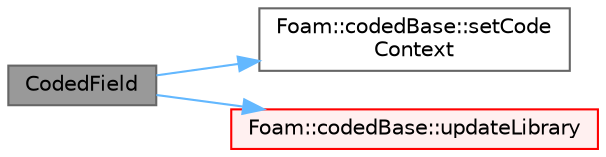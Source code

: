 digraph "CodedField"
{
 // LATEX_PDF_SIZE
  bgcolor="transparent";
  edge [fontname=Helvetica,fontsize=10,labelfontname=Helvetica,labelfontsize=10];
  node [fontname=Helvetica,fontsize=10,shape=box,height=0.2,width=0.4];
  rankdir="LR";
  Node1 [id="Node000001",label="CodedField",height=0.2,width=0.4,color="gray40", fillcolor="grey60", style="filled", fontcolor="black",tooltip=" "];
  Node1 -> Node2 [id="edge1_Node000001_Node000002",color="steelblue1",style="solid",tooltip=" "];
  Node2 [id="Node000002",label="Foam::codedBase::setCode\lContext",height=0.2,width=0.4,color="grey40", fillcolor="white", style="filled",URL="$classFoam_1_1codedBase.html#a4a7882d736a12f44d4cb311d7b29e34b",tooltip=" "];
  Node1 -> Node3 [id="edge2_Node000001_Node000003",color="steelblue1",style="solid",tooltip=" "];
  Node3 [id="Node000003",label="Foam::codedBase::updateLibrary",height=0.2,width=0.4,color="red", fillcolor="#FFF0F0", style="filled",URL="$classFoam_1_1codedBase.html#a0371a68373bba944b7cc129acebf1258",tooltip=" "];
}
